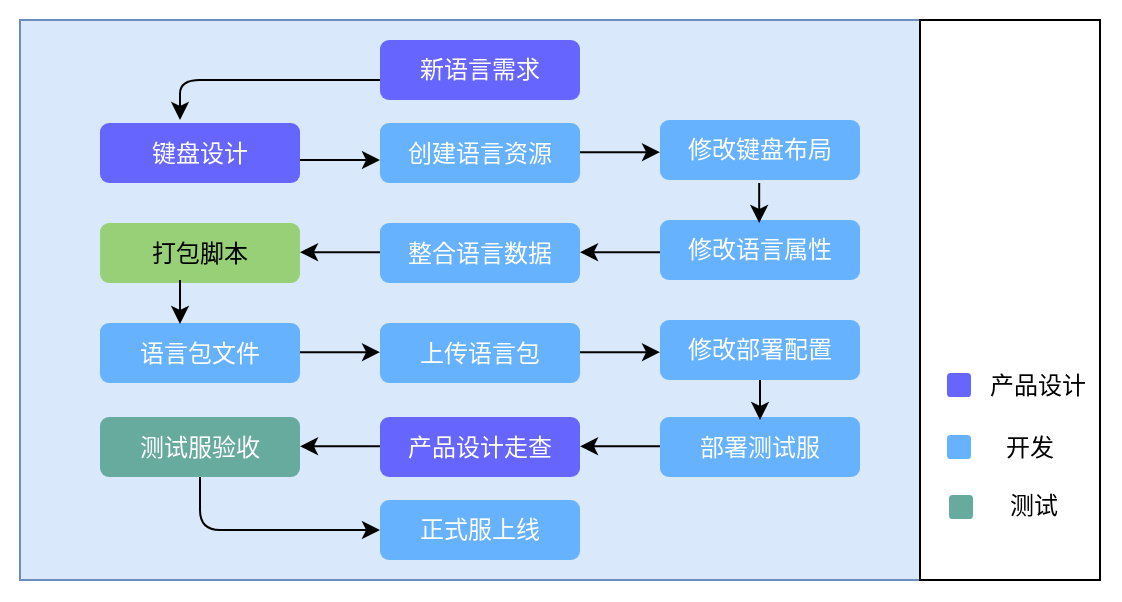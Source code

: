 <mxfile version="14.4.3" type="github">
  <diagram id="39g6dn5C_Y2pjblxklAl" name="Page-1">
    <mxGraphModel dx="865" dy="457" grid="1" gridSize="10" guides="1" tooltips="1" connect="1" arrows="1" fold="1" page="1" pageScale="1" pageWidth="1654" pageHeight="2336" math="0" shadow="0">
      <root>
        <mxCell id="0" />
        <mxCell id="1" parent="0" />
        <mxCell id="9HN6wKcO5MAdERd0DkRd-49" value="" style="rounded=0;whiteSpace=wrap;html=1;fontSize=12;fontColor=#FFFFFF;fillColor=none;strokeColor=none;" vertex="1" parent="1">
          <mxGeometry x="210" y="300" width="560" height="300" as="geometry" />
        </mxCell>
        <mxCell id="9HN6wKcO5MAdERd0DkRd-18" value="" style="rounded=0;whiteSpace=wrap;html=1;fontSize=13;shadow=0;fillColor=#dae8fc;strokeColor=#6c8ebf;" vertex="1" parent="1">
          <mxGeometry x="220" y="310" width="450" height="280" as="geometry" />
        </mxCell>
        <mxCell id="9HN6wKcO5MAdERd0DkRd-1" value="&lt;span style=&quot;font-size: 12px;&quot;&gt;新语言需求&lt;/span&gt;" style="rounded=1;whiteSpace=wrap;html=1;strokeColor=none;fontSize=12;fontColor=#FFFFFF;fillColor=#6666FF;" vertex="1" parent="1">
          <mxGeometry x="400" y="320" width="100" height="30" as="geometry" />
        </mxCell>
        <mxCell id="9HN6wKcO5MAdERd0DkRd-2" value="键盘设计" style="rounded=1;whiteSpace=wrap;html=1;fillColor=#6666FF;fontColor=#FFFFFF;strokeColor=none;fontSize=12;" vertex="1" parent="1">
          <mxGeometry x="260" y="361.5" width="100" height="30" as="geometry" />
        </mxCell>
        <mxCell id="9HN6wKcO5MAdERd0DkRd-4" value="修改语言属性" style="rounded=1;whiteSpace=wrap;html=1;strokeColor=none;fontSize=12;fillColor=#66B2FF;fontColor=#FFFFFF;" vertex="1" parent="1">
          <mxGeometry x="540" y="410" width="100" height="30" as="geometry" />
        </mxCell>
        <mxCell id="9HN6wKcO5MAdERd0DkRd-5" value="打包脚本" style="rounded=1;whiteSpace=wrap;html=1;fillColor=#97D077;strokeColor=none;fontSize=12;" vertex="1" parent="1">
          <mxGeometry x="260" y="411.5" width="100" height="30" as="geometry" />
        </mxCell>
        <mxCell id="9HN6wKcO5MAdERd0DkRd-6" value="产品设计走查" style="rounded=1;whiteSpace=wrap;html=1;strokeColor=none;fontSize=12;fillColor=#6666FF;fontColor=#FFFFFF;" vertex="1" parent="1">
          <mxGeometry x="400" y="508.5" width="100" height="30" as="geometry" />
        </mxCell>
        <mxCell id="9HN6wKcO5MAdERd0DkRd-7" value="修改键盘布局" style="rounded=1;whiteSpace=wrap;html=1;strokeColor=none;fontColor=#FFFFFF;fontSize=12;fillColor=#66B2FF;" vertex="1" parent="1">
          <mxGeometry x="540" y="360" width="100" height="30" as="geometry" />
        </mxCell>
        <mxCell id="9HN6wKcO5MAdERd0DkRd-8" value="语言包文件" style="rounded=1;whiteSpace=wrap;html=1;strokeColor=none;fontColor=#FFFFFF;fontSize=12;fillColor=#66B2FF;" vertex="1" parent="1">
          <mxGeometry x="260" y="461.5" width="100" height="30" as="geometry" />
        </mxCell>
        <mxCell id="9HN6wKcO5MAdERd0DkRd-9" value="上传语言包" style="rounded=1;whiteSpace=wrap;html=1;strokeColor=none;fontSize=12;fillColor=#66B2FF;fontColor=#FFFFFF;" vertex="1" parent="1">
          <mxGeometry x="400" y="461.5" width="100" height="30" as="geometry" />
        </mxCell>
        <mxCell id="9HN6wKcO5MAdERd0DkRd-10" value="整合语言数据" style="rounded=1;whiteSpace=wrap;html=1;fontColor=#FFFFFF;strokeColor=none;fontSize=12;fillColor=#66B2FF;" vertex="1" parent="1">
          <mxGeometry x="400" y="411.5" width="100" height="30" as="geometry" />
        </mxCell>
        <mxCell id="9HN6wKcO5MAdERd0DkRd-12" value="测试服验收" style="rounded=1;whiteSpace=wrap;html=1;strokeColor=none;fontColor=#FFFFFF;fontSize=12;fillColor=#67AB9F;" vertex="1" parent="1">
          <mxGeometry x="260" y="508.5" width="100" height="30" as="geometry" />
        </mxCell>
        <mxCell id="9HN6wKcO5MAdERd0DkRd-13" value="正式服上线" style="rounded=1;whiteSpace=wrap;html=1;strokeColor=none;fontColor=#FFFFFF;fontSize=12;fillColor=#66B2FF;" vertex="1" parent="1">
          <mxGeometry x="400" y="550" width="100" height="30" as="geometry" />
        </mxCell>
        <mxCell id="9HN6wKcO5MAdERd0DkRd-14" value="创建语言资源" style="rounded=1;whiteSpace=wrap;html=1;fontSize=12;strokeColor=none;fillColor=#66B2FF;fontColor=#FFFFFF;" vertex="1" parent="1">
          <mxGeometry x="400" y="361.5" width="100" height="30" as="geometry" />
        </mxCell>
        <mxCell id="9HN6wKcO5MAdERd0DkRd-15" value="修改部署配置" style="rounded=1;whiteSpace=wrap;html=1;strokeColor=none;fontSize=12;fillColor=#66B2FF;fontColor=#FFFFFF;" vertex="1" parent="1">
          <mxGeometry x="540" y="460" width="100" height="30" as="geometry" />
        </mxCell>
        <mxCell id="9HN6wKcO5MAdERd0DkRd-16" value="部署测试服" style="rounded=1;whiteSpace=wrap;html=1;strokeColor=none;fontColor=#FFFFFF;fontSize=12;fillColor=#66B2FF;" vertex="1" parent="1">
          <mxGeometry x="540" y="508.5" width="100" height="30" as="geometry" />
        </mxCell>
        <mxCell id="9HN6wKcO5MAdERd0DkRd-19" value="" style="rounded=0;whiteSpace=wrap;html=1;" vertex="1" parent="1">
          <mxGeometry x="670" y="310" width="90" height="280" as="geometry" />
        </mxCell>
        <mxCell id="9HN6wKcO5MAdERd0DkRd-20" value="" style="rounded=1;whiteSpace=wrap;html=1;strokeColor=none;fillColor=#6666FF;" vertex="1" parent="1">
          <mxGeometry x="683.5" y="486.5" width="12" height="12" as="geometry" />
        </mxCell>
        <mxCell id="9HN6wKcO5MAdERd0DkRd-21" value="" style="rounded=1;whiteSpace=wrap;html=1;strokeColor=none;fillColor=#66B2FF;" vertex="1" parent="1">
          <mxGeometry x="683.5" y="517.5" width="12" height="12" as="geometry" />
        </mxCell>
        <mxCell id="9HN6wKcO5MAdERd0DkRd-22" value="" style="rounded=1;whiteSpace=wrap;html=1;fillColor=#67AB9F;strokeColor=none;" vertex="1" parent="1">
          <mxGeometry x="684.5" y="547.5" width="12" height="12" as="geometry" />
        </mxCell>
        <mxCell id="9HN6wKcO5MAdERd0DkRd-23" value="产品设计" style="text;html=1;strokeColor=none;fillColor=none;align=center;verticalAlign=middle;whiteSpace=wrap;rounded=0;" vertex="1" parent="1">
          <mxGeometry x="704" y="484" width="50" height="17" as="geometry" />
        </mxCell>
        <mxCell id="9HN6wKcO5MAdERd0DkRd-24" value="开发" style="text;html=1;strokeColor=none;fillColor=none;align=center;verticalAlign=middle;whiteSpace=wrap;rounded=0;" vertex="1" parent="1">
          <mxGeometry x="705" y="513.5" width="40" height="20" as="geometry" />
        </mxCell>
        <mxCell id="9HN6wKcO5MAdERd0DkRd-25" value="测试" style="text;html=1;strokeColor=none;fillColor=none;align=center;verticalAlign=middle;whiteSpace=wrap;rounded=0;" vertex="1" parent="1">
          <mxGeometry x="707" y="542.5" width="40" height="20" as="geometry" />
        </mxCell>
        <mxCell id="9HN6wKcO5MAdERd0DkRd-26" value="" style="endArrow=classic;html=1;exitX=0;exitY=0.5;exitDx=0;exitDy=0;" edge="1" parent="1">
          <mxGeometry width="50" height="50" relative="1" as="geometry">
            <mxPoint x="400" y="340" as="sourcePoint" />
            <mxPoint x="300" y="360" as="targetPoint" />
            <Array as="points">
              <mxPoint x="300" y="340" />
            </Array>
          </mxGeometry>
        </mxCell>
        <mxCell id="9HN6wKcO5MAdERd0DkRd-28" value="" style="endArrow=classic;html=1;fontColor=#FFFFFF;" edge="1" parent="1">
          <mxGeometry width="50" height="50" relative="1" as="geometry">
            <mxPoint x="500" y="376.08" as="sourcePoint" />
            <mxPoint x="540" y="376.08" as="targetPoint" />
          </mxGeometry>
        </mxCell>
        <mxCell id="9HN6wKcO5MAdERd0DkRd-29" value="" style="endArrow=classic;html=1;fontColor=#FFFFFF;" edge="1" parent="1">
          <mxGeometry width="50" height="50" relative="1" as="geometry">
            <mxPoint x="540" y="426.08" as="sourcePoint" />
            <mxPoint x="500" y="426.08" as="targetPoint" />
            <Array as="points" />
          </mxGeometry>
        </mxCell>
        <mxCell id="9HN6wKcO5MAdERd0DkRd-30" value="" style="endArrow=classic;html=1;fontColor=#FFFFFF;" edge="1" parent="1">
          <mxGeometry width="50" height="50" relative="1" as="geometry">
            <mxPoint x="360" y="476.08" as="sourcePoint" />
            <mxPoint x="400" y="476.08" as="targetPoint" />
          </mxGeometry>
        </mxCell>
        <mxCell id="9HN6wKcO5MAdERd0DkRd-31" value="" style="endArrow=classic;html=1;fontColor=#FFFFFF;" edge="1" parent="1">
          <mxGeometry width="50" height="50" relative="1" as="geometry">
            <mxPoint x="500" y="476.08" as="sourcePoint" />
            <mxPoint x="540" y="476.08" as="targetPoint" />
          </mxGeometry>
        </mxCell>
        <mxCell id="9HN6wKcO5MAdERd0DkRd-32" value="" style="endArrow=classic;html=1;fontColor=#FFFFFF;" edge="1" parent="1">
          <mxGeometry width="50" height="50" relative="1" as="geometry">
            <mxPoint x="360" y="380" as="sourcePoint" />
            <mxPoint x="400" y="380" as="targetPoint" />
          </mxGeometry>
        </mxCell>
        <mxCell id="9HN6wKcO5MAdERd0DkRd-33" value="" style="endArrow=classic;html=1;fontColor=#FFFFFF;" edge="1" parent="1">
          <mxGeometry width="50" height="50" relative="1" as="geometry">
            <mxPoint x="540" y="523.16" as="sourcePoint" />
            <mxPoint x="500" y="523.16" as="targetPoint" />
            <Array as="points" />
          </mxGeometry>
        </mxCell>
        <mxCell id="9HN6wKcO5MAdERd0DkRd-34" value="" style="endArrow=classic;html=1;fontColor=#FFFFFF;" edge="1" parent="1">
          <mxGeometry width="50" height="50" relative="1" as="geometry">
            <mxPoint x="400" y="523.16" as="sourcePoint" />
            <mxPoint x="360" y="523.16" as="targetPoint" />
            <Array as="points" />
          </mxGeometry>
        </mxCell>
        <mxCell id="9HN6wKcO5MAdERd0DkRd-35" value="" style="endArrow=classic;html=1;fontColor=#FFFFFF;" edge="1" parent="1">
          <mxGeometry width="50" height="50" relative="1" as="geometry">
            <mxPoint x="400" y="426.08" as="sourcePoint" />
            <mxPoint x="360" y="426.08" as="targetPoint" />
            <Array as="points" />
          </mxGeometry>
        </mxCell>
        <mxCell id="9HN6wKcO5MAdERd0DkRd-42" value="" style="edgeStyle=orthogonalEdgeStyle;rounded=0;orthogonalLoop=1;jettySize=auto;html=1;" edge="1" parent="1">
          <mxGeometry relative="1" as="geometry">
            <mxPoint x="300" y="440" as="sourcePoint" />
            <mxPoint x="300" y="462" as="targetPoint" />
          </mxGeometry>
        </mxCell>
        <mxCell id="9HN6wKcO5MAdERd0DkRd-45" value="" style="edgeStyle=orthogonalEdgeStyle;rounded=0;orthogonalLoop=1;jettySize=auto;html=1;" edge="1" parent="1">
          <mxGeometry relative="1" as="geometry">
            <mxPoint x="589.58" y="391.5" as="sourcePoint" />
            <mxPoint x="589.58" y="411.5" as="targetPoint" />
            <Array as="points">
              <mxPoint x="589.58" y="411.5" />
              <mxPoint x="589.58" y="411.5" />
            </Array>
          </mxGeometry>
        </mxCell>
        <mxCell id="9HN6wKcO5MAdERd0DkRd-46" value="" style="endArrow=classic;html=1;exitX=0.5;exitY=1;exitDx=0;exitDy=0;entryX=0;entryY=0.5;entryDx=0;entryDy=0;" edge="1" parent="1" source="9HN6wKcO5MAdERd0DkRd-12" target="9HN6wKcO5MAdERd0DkRd-13">
          <mxGeometry width="50" height="50" relative="1" as="geometry">
            <mxPoint x="300" y="590" as="sourcePoint" />
            <mxPoint x="400" y="661" as="targetPoint" />
            <Array as="points">
              <mxPoint x="310" y="565" />
            </Array>
          </mxGeometry>
        </mxCell>
        <mxCell id="9HN6wKcO5MAdERd0DkRd-61" value="" style="edgeStyle=orthogonalEdgeStyle;rounded=0;orthogonalLoop=1;jettySize=auto;html=1;" edge="1" parent="1">
          <mxGeometry relative="1" as="geometry">
            <mxPoint x="590.0" y="490.0" as="sourcePoint" />
            <mxPoint x="590.0" y="510.0" as="targetPoint" />
            <Array as="points">
              <mxPoint x="590" y="510" />
              <mxPoint x="590" y="510" />
            </Array>
          </mxGeometry>
        </mxCell>
      </root>
    </mxGraphModel>
  </diagram>
</mxfile>
